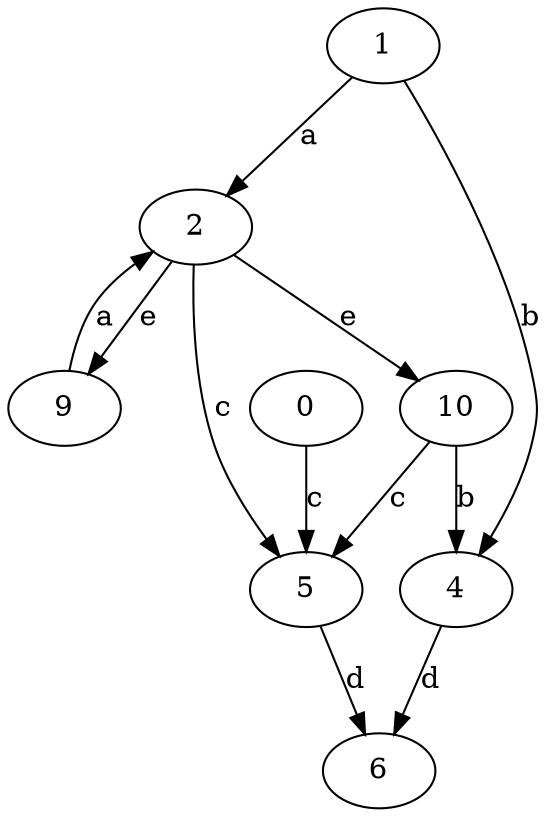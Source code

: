 strict digraph  {
1;
2;
4;
5;
6;
0;
9;
10;
1 -> 2  [label=a];
1 -> 4  [label=b];
2 -> 5  [label=c];
2 -> 9  [label=e];
2 -> 10  [label=e];
4 -> 6  [label=d];
5 -> 6  [label=d];
0 -> 5  [label=c];
9 -> 2  [label=a];
10 -> 4  [label=b];
10 -> 5  [label=c];
}
